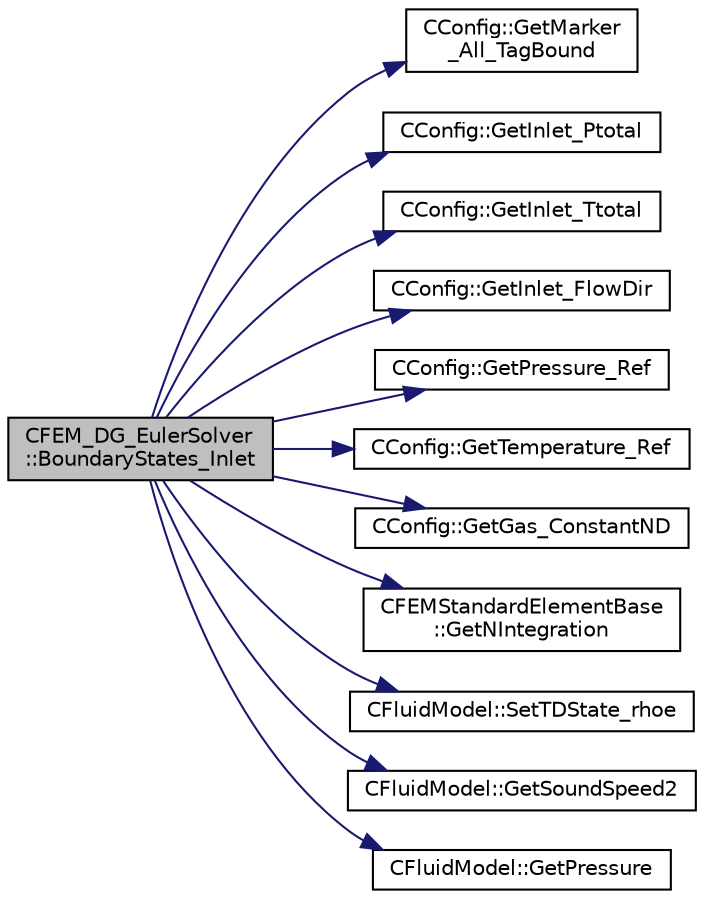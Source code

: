digraph "CFEM_DG_EulerSolver::BoundaryStates_Inlet"
{
  edge [fontname="Helvetica",fontsize="10",labelfontname="Helvetica",labelfontsize="10"];
  node [fontname="Helvetica",fontsize="10",shape=record];
  rankdir="LR";
  Node813 [label="CFEM_DG_EulerSolver\l::BoundaryStates_Inlet",height=0.2,width=0.4,color="black", fillcolor="grey75", style="filled", fontcolor="black"];
  Node813 -> Node814 [color="midnightblue",fontsize="10",style="solid",fontname="Helvetica"];
  Node814 [label="CConfig::GetMarker\l_All_TagBound",height=0.2,width=0.4,color="black", fillcolor="white", style="filled",URL="$class_c_config.html#a967e969a3beb24bb6e57d7036af003be",tooltip="Get the index of the surface defined in the geometry file. "];
  Node813 -> Node815 [color="midnightblue",fontsize="10",style="solid",fontname="Helvetica"];
  Node815 [label="CConfig::GetInlet_Ptotal",height=0.2,width=0.4,color="black", fillcolor="white", style="filled",URL="$class_c_config.html#a2f650d295acb30ca08709eafab7f01fb",tooltip="Get the total pressure at an inlet boundary. "];
  Node813 -> Node816 [color="midnightblue",fontsize="10",style="solid",fontname="Helvetica"];
  Node816 [label="CConfig::GetInlet_Ttotal",height=0.2,width=0.4,color="black", fillcolor="white", style="filled",URL="$class_c_config.html#a65fda2155cdc4ac10c448e4322e5d04e",tooltip="Get the total temperature at an inlet boundary. "];
  Node813 -> Node817 [color="midnightblue",fontsize="10",style="solid",fontname="Helvetica"];
  Node817 [label="CConfig::GetInlet_FlowDir",height=0.2,width=0.4,color="black", fillcolor="white", style="filled",URL="$class_c_config.html#a238624f1ee47bacb9d016b78071f3a87",tooltip="Get the flow direction unit vector at an inlet boundary. "];
  Node813 -> Node818 [color="midnightblue",fontsize="10",style="solid",fontname="Helvetica"];
  Node818 [label="CConfig::GetPressure_Ref",height=0.2,width=0.4,color="black", fillcolor="white", style="filled",URL="$class_c_config.html#a39147c417b27ad7df00efea4ea1fcecc",tooltip="Get the value of the reference pressure for non-dimensionalization. "];
  Node813 -> Node819 [color="midnightblue",fontsize="10",style="solid",fontname="Helvetica"];
  Node819 [label="CConfig::GetTemperature_Ref",height=0.2,width=0.4,color="black", fillcolor="white", style="filled",URL="$class_c_config.html#a8ec4a0951d9a432dadffad665a9892b3",tooltip="Get the value of the reference temperature for non-dimensionalization. "];
  Node813 -> Node820 [color="midnightblue",fontsize="10",style="solid",fontname="Helvetica"];
  Node820 [label="CConfig::GetGas_ConstantND",height=0.2,width=0.4,color="black", fillcolor="white", style="filled",URL="$class_c_config.html#a6d835a954bb5e99c5a3de6db5ed24ff3",tooltip="Get the value of specific gas constant. "];
  Node813 -> Node821 [color="midnightblue",fontsize="10",style="solid",fontname="Helvetica"];
  Node821 [label="CFEMStandardElementBase\l::GetNIntegration",height=0.2,width=0.4,color="black", fillcolor="white", style="filled",URL="$class_c_f_e_m_standard_element_base.html#aa5ad06a05a1d7b66bccca65521168a3b",tooltip="Function, which makes available the number of integration points for this standard element..."];
  Node813 -> Node822 [color="midnightblue",fontsize="10",style="solid",fontname="Helvetica"];
  Node822 [label="CFluidModel::SetTDState_rhoe",height=0.2,width=0.4,color="black", fillcolor="white", style="filled",URL="$class_c_fluid_model.html#a90fdefd3a55d97d55d5211988c9a7ab1",tooltip="virtual member that would be different for each gas model implemented "];
  Node813 -> Node823 [color="midnightblue",fontsize="10",style="solid",fontname="Helvetica"];
  Node823 [label="CFluidModel::GetSoundSpeed2",height=0.2,width=0.4,color="black", fillcolor="white", style="filled",URL="$class_c_fluid_model.html#a8c0910de10905f2ddcf02f1a9bb7ff61",tooltip="Get fluid speed of sound squared. "];
  Node813 -> Node824 [color="midnightblue",fontsize="10",style="solid",fontname="Helvetica"];
  Node824 [label="CFluidModel::GetPressure",height=0.2,width=0.4,color="black", fillcolor="white", style="filled",URL="$class_c_fluid_model.html#a169d9e9a0c7f8b5d35642940c62c4ecb",tooltip="Get fluid pressure. "];
}
